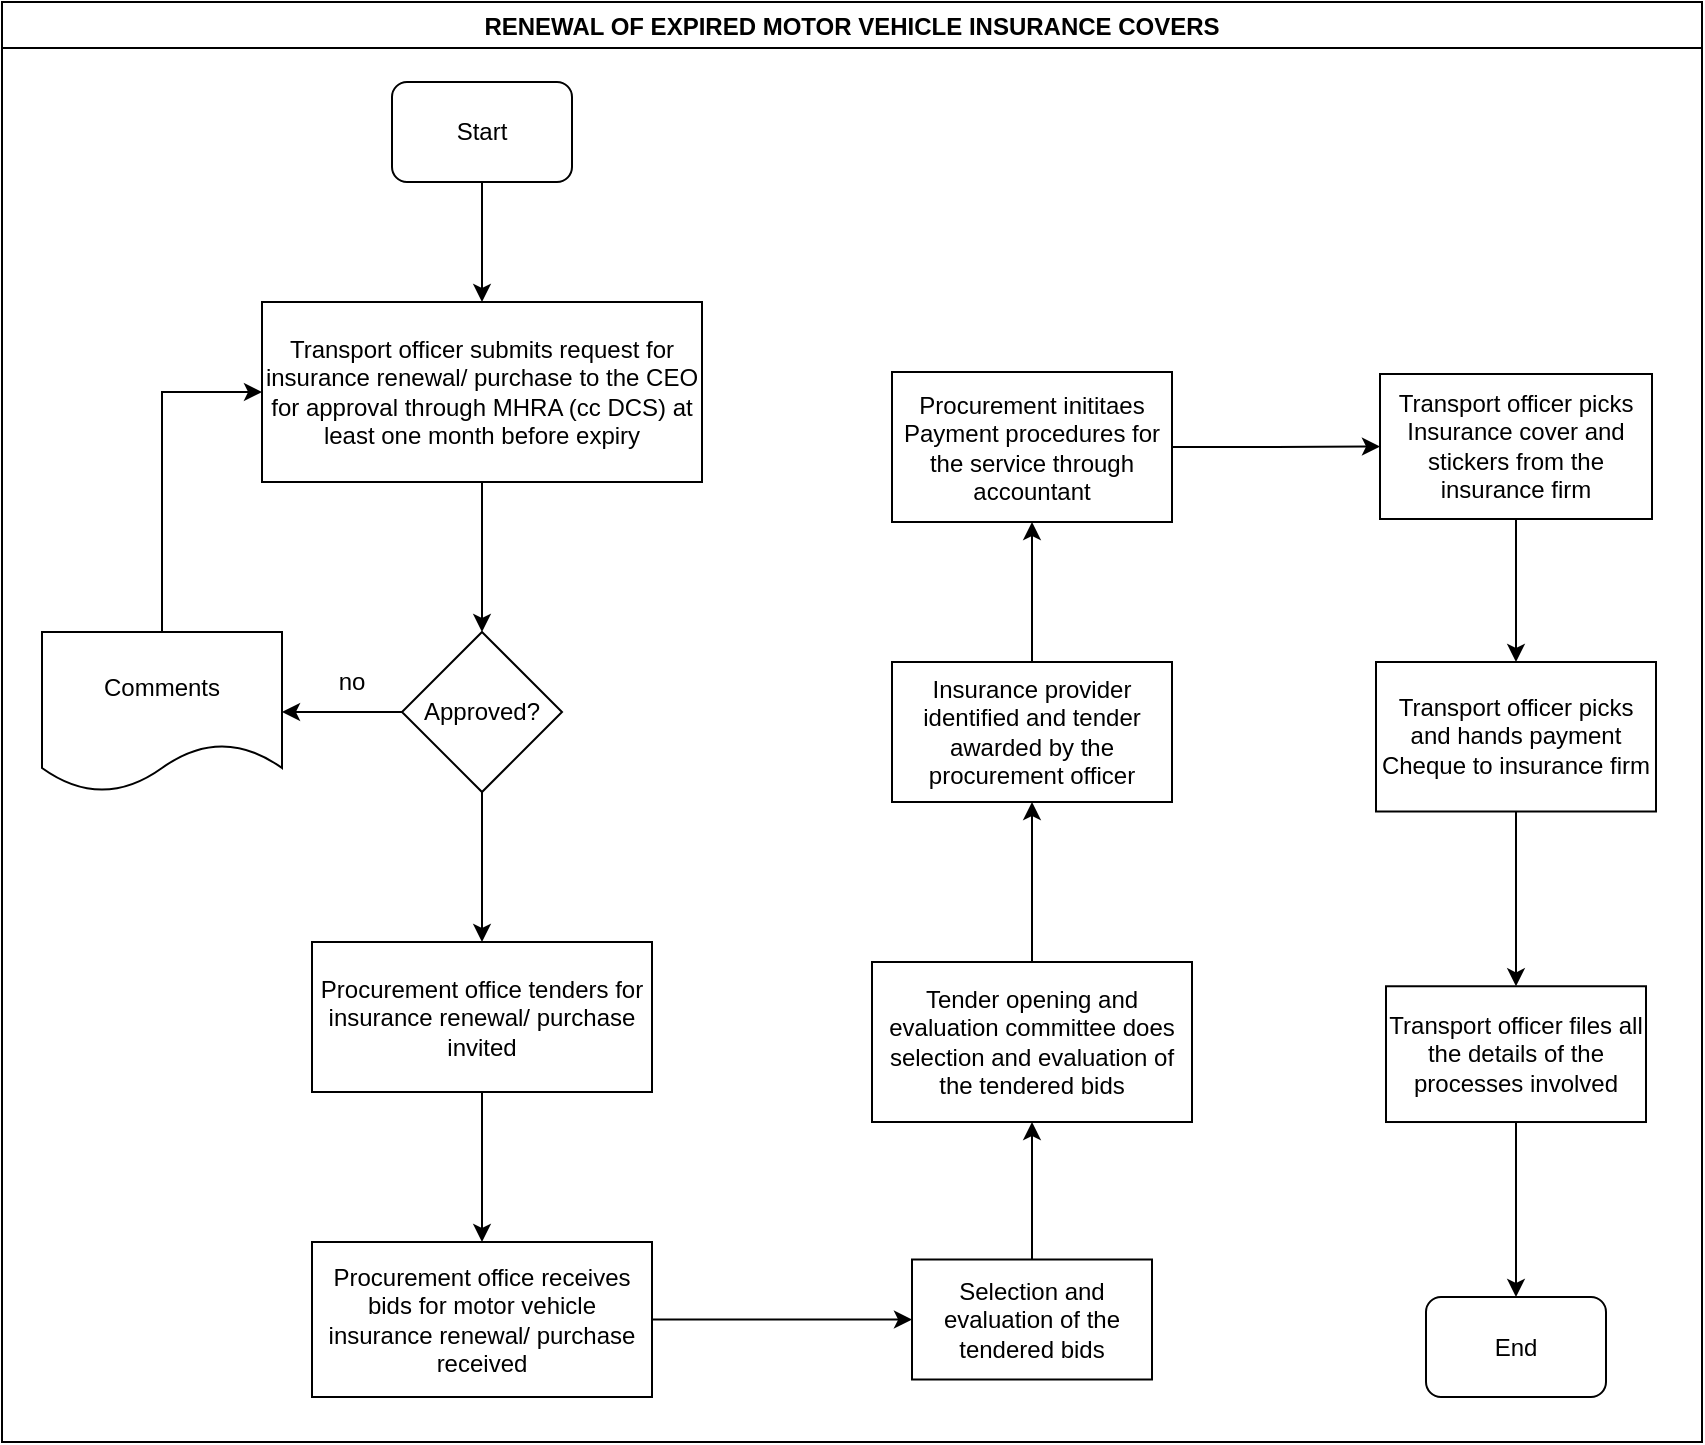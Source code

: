 <mxfile version="14.2.2" type="github">
  <diagram id="iqVK5lA826jD5fNl6_VV" name="Page-1">
    <mxGraphModel dx="1038" dy="547" grid="1" gridSize="10" guides="1" tooltips="1" connect="1" arrows="1" fold="1" page="1" pageScale="1" pageWidth="1169" pageHeight="827" math="0" shadow="0">
      <root>
        <mxCell id="0" />
        <mxCell id="1" parent="0" />
        <mxCell id="e-Jlp6g5yajtnd1_zxyd-1" value="RENEWAL OF EXPIRED MOTOR VEHICLE INSURANCE COVERS" style="swimlane;" parent="1" vertex="1">
          <mxGeometry x="10" y="10" width="850" height="720" as="geometry" />
        </mxCell>
        <mxCell id="e-Jlp6g5yajtnd1_zxyd-2" value="Start" style="rounded=1;whiteSpace=wrap;html=1;" parent="e-Jlp6g5yajtnd1_zxyd-1" vertex="1">
          <mxGeometry x="195" y="40" width="90" height="50" as="geometry" />
        </mxCell>
        <mxCell id="e-Jlp6g5yajtnd1_zxyd-5" value="Transport officer submits request for insurance renewal/ purchase to the CEO for approval through MHRA (cc DCS) at least one month before expiry" style="rounded=0;whiteSpace=wrap;html=1;" parent="e-Jlp6g5yajtnd1_zxyd-1" vertex="1">
          <mxGeometry x="130" y="150" width="220" height="90" as="geometry" />
        </mxCell>
        <mxCell id="e-Jlp6g5yajtnd1_zxyd-4" value="" style="edgeStyle=orthogonalEdgeStyle;rounded=0;orthogonalLoop=1;jettySize=auto;html=1;" parent="e-Jlp6g5yajtnd1_zxyd-1" source="e-Jlp6g5yajtnd1_zxyd-2" target="e-Jlp6g5yajtnd1_zxyd-5" edge="1">
          <mxGeometry relative="1" as="geometry">
            <mxPoint x="240" y="165" as="targetPoint" />
          </mxGeometry>
        </mxCell>
        <mxCell id="e-Jlp6g5yajtnd1_zxyd-12" value="no" style="text;html=1;strokeColor=none;fillColor=none;align=center;verticalAlign=middle;whiteSpace=wrap;rounded=0;" parent="e-Jlp6g5yajtnd1_zxyd-1" vertex="1">
          <mxGeometry x="155" y="330" width="40" height="20" as="geometry" />
        </mxCell>
        <mxCell id="e-Jlp6g5yajtnd1_zxyd-13" value="Procurement office tenders for insurance renewal/ purchase invited" style="whiteSpace=wrap;html=1;rounded=0;" parent="e-Jlp6g5yajtnd1_zxyd-1" vertex="1">
          <mxGeometry x="155" y="470" width="170" height="75" as="geometry" />
        </mxCell>
        <mxCell id="e-Jlp6g5yajtnd1_zxyd-15" value="Procurement office receives bids for motor vehicle insurance renewal/ purchase received" style="whiteSpace=wrap;html=1;rounded=0;" parent="e-Jlp6g5yajtnd1_zxyd-1" vertex="1">
          <mxGeometry x="155" y="620" width="170" height="77.5" as="geometry" />
        </mxCell>
        <mxCell id="e-Jlp6g5yajtnd1_zxyd-16" value="" style="edgeStyle=orthogonalEdgeStyle;rounded=0;orthogonalLoop=1;jettySize=auto;html=1;" parent="e-Jlp6g5yajtnd1_zxyd-1" source="e-Jlp6g5yajtnd1_zxyd-13" target="e-Jlp6g5yajtnd1_zxyd-15" edge="1">
          <mxGeometry relative="1" as="geometry" />
        </mxCell>
        <mxCell id="e-Jlp6g5yajtnd1_zxyd-17" value="Selection and evaluation of the tendered bids" style="whiteSpace=wrap;html=1;rounded=0;" parent="e-Jlp6g5yajtnd1_zxyd-1" vertex="1">
          <mxGeometry x="455" y="628.75" width="120" height="60" as="geometry" />
        </mxCell>
        <mxCell id="e-Jlp6g5yajtnd1_zxyd-18" value="" style="edgeStyle=orthogonalEdgeStyle;rounded=0;orthogonalLoop=1;jettySize=auto;html=1;" parent="e-Jlp6g5yajtnd1_zxyd-1" source="e-Jlp6g5yajtnd1_zxyd-15" target="e-Jlp6g5yajtnd1_zxyd-17" edge="1">
          <mxGeometry relative="1" as="geometry" />
        </mxCell>
        <mxCell id="e-Jlp6g5yajtnd1_zxyd-33" value="End" style="rounded=1;whiteSpace=wrap;html=1;" parent="e-Jlp6g5yajtnd1_zxyd-1" vertex="1">
          <mxGeometry x="712" y="647.5" width="90" height="50" as="geometry" />
        </mxCell>
        <mxCell id="e-Jlp6g5yajtnd1_zxyd-9" value="" style="edgeStyle=orthogonalEdgeStyle;rounded=0;orthogonalLoop=1;jettySize=auto;html=1;" parent="1" source="e-Jlp6g5yajtnd1_zxyd-6" target="e-Jlp6g5yajtnd1_zxyd-8" edge="1">
          <mxGeometry relative="1" as="geometry" />
        </mxCell>
        <mxCell id="e-Jlp6g5yajtnd1_zxyd-14" value="" style="edgeStyle=orthogonalEdgeStyle;rounded=0;orthogonalLoop=1;jettySize=auto;html=1;" parent="1" source="e-Jlp6g5yajtnd1_zxyd-6" target="e-Jlp6g5yajtnd1_zxyd-13" edge="1">
          <mxGeometry relative="1" as="geometry" />
        </mxCell>
        <mxCell id="e-Jlp6g5yajtnd1_zxyd-6" value="Approved?" style="rhombus;whiteSpace=wrap;html=1;rounded=0;" parent="1" vertex="1">
          <mxGeometry x="210" y="325" width="80" height="80" as="geometry" />
        </mxCell>
        <mxCell id="e-Jlp6g5yajtnd1_zxyd-7" value="" style="edgeStyle=orthogonalEdgeStyle;rounded=0;orthogonalLoop=1;jettySize=auto;html=1;" parent="1" source="e-Jlp6g5yajtnd1_zxyd-5" target="e-Jlp6g5yajtnd1_zxyd-6" edge="1">
          <mxGeometry relative="1" as="geometry" />
        </mxCell>
        <mxCell id="e-Jlp6g5yajtnd1_zxyd-11" value="" style="edgeStyle=orthogonalEdgeStyle;rounded=0;orthogonalLoop=1;jettySize=auto;html=1;entryX=0;entryY=0.5;entryDx=0;entryDy=0;" parent="1" source="e-Jlp6g5yajtnd1_zxyd-8" target="e-Jlp6g5yajtnd1_zxyd-5" edge="1">
          <mxGeometry relative="1" as="geometry">
            <mxPoint x="90" y="245" as="targetPoint" />
            <Array as="points">
              <mxPoint x="90" y="205" />
            </Array>
          </mxGeometry>
        </mxCell>
        <mxCell id="e-Jlp6g5yajtnd1_zxyd-8" value="Comments" style="shape=document;whiteSpace=wrap;html=1;boundedLbl=1;rounded=0;" parent="1" vertex="1">
          <mxGeometry x="30" y="325" width="120" height="80" as="geometry" />
        </mxCell>
        <mxCell id="e-Jlp6g5yajtnd1_zxyd-22" value="" style="edgeStyle=orthogonalEdgeStyle;rounded=0;orthogonalLoop=1;jettySize=auto;html=1;" parent="1" source="e-Jlp6g5yajtnd1_zxyd-19" target="e-Jlp6g5yajtnd1_zxyd-21" edge="1">
          <mxGeometry relative="1" as="geometry" />
        </mxCell>
        <mxCell id="e-Jlp6g5yajtnd1_zxyd-19" value="Tender opening and evaluation committee does selection and evaluation of the tendered bids" style="whiteSpace=wrap;html=1;rounded=0;" parent="1" vertex="1">
          <mxGeometry x="445" y="490" width="160" height="80" as="geometry" />
        </mxCell>
        <mxCell id="e-Jlp6g5yajtnd1_zxyd-20" value="" style="edgeStyle=orthogonalEdgeStyle;rounded=0;orthogonalLoop=1;jettySize=auto;html=1;" parent="1" source="e-Jlp6g5yajtnd1_zxyd-17" target="e-Jlp6g5yajtnd1_zxyd-19" edge="1">
          <mxGeometry relative="1" as="geometry" />
        </mxCell>
        <mxCell id="e-Jlp6g5yajtnd1_zxyd-24" value="" style="edgeStyle=orthogonalEdgeStyle;rounded=0;orthogonalLoop=1;jettySize=auto;html=1;" parent="1" source="e-Jlp6g5yajtnd1_zxyd-21" target="e-Jlp6g5yajtnd1_zxyd-23" edge="1">
          <mxGeometry relative="1" as="geometry" />
        </mxCell>
        <mxCell id="e-Jlp6g5yajtnd1_zxyd-21" value="Insurance provider identified and tender awarded by the procurement officer" style="whiteSpace=wrap;html=1;rounded=0;" parent="1" vertex="1">
          <mxGeometry x="455" y="340" width="140" height="70" as="geometry" />
        </mxCell>
        <mxCell id="e-Jlp6g5yajtnd1_zxyd-26" value="" style="edgeStyle=orthogonalEdgeStyle;rounded=0;orthogonalLoop=1;jettySize=auto;html=1;" parent="1" source="e-Jlp6g5yajtnd1_zxyd-23" target="e-Jlp6g5yajtnd1_zxyd-25" edge="1">
          <mxGeometry relative="1" as="geometry" />
        </mxCell>
        <mxCell id="e-Jlp6g5yajtnd1_zxyd-23" value="Procurement inititaes Payment procedures for the service through accountant" style="whiteSpace=wrap;html=1;rounded=0;" parent="1" vertex="1">
          <mxGeometry x="455" y="195" width="140" height="75" as="geometry" />
        </mxCell>
        <mxCell id="e-Jlp6g5yajtnd1_zxyd-28" value="" style="edgeStyle=orthogonalEdgeStyle;rounded=0;orthogonalLoop=1;jettySize=auto;html=1;" parent="1" source="e-Jlp6g5yajtnd1_zxyd-25" target="e-Jlp6g5yajtnd1_zxyd-27" edge="1">
          <mxGeometry relative="1" as="geometry" />
        </mxCell>
        <mxCell id="e-Jlp6g5yajtnd1_zxyd-25" value="Transport officer picks Insurance cover and stickers from the insurance firm" style="whiteSpace=wrap;html=1;rounded=0;" parent="1" vertex="1">
          <mxGeometry x="699" y="196" width="136" height="72.5" as="geometry" />
        </mxCell>
        <mxCell id="e-Jlp6g5yajtnd1_zxyd-30" value="" style="edgeStyle=orthogonalEdgeStyle;rounded=0;orthogonalLoop=1;jettySize=auto;html=1;" parent="1" source="e-Jlp6g5yajtnd1_zxyd-27" target="e-Jlp6g5yajtnd1_zxyd-29" edge="1">
          <mxGeometry relative="1" as="geometry" />
        </mxCell>
        <mxCell id="e-Jlp6g5yajtnd1_zxyd-27" value="Transport officer picks and hands payment Cheque to insurance firm" style="whiteSpace=wrap;html=1;rounded=0;" parent="1" vertex="1">
          <mxGeometry x="697" y="340" width="140" height="74.75" as="geometry" />
        </mxCell>
        <mxCell id="e-Jlp6g5yajtnd1_zxyd-32" value="" style="edgeStyle=orthogonalEdgeStyle;rounded=0;orthogonalLoop=1;jettySize=auto;html=1;entryX=0.5;entryY=0;entryDx=0;entryDy=0;" parent="1" source="e-Jlp6g5yajtnd1_zxyd-29" target="e-Jlp6g5yajtnd1_zxyd-33" edge="1">
          <mxGeometry relative="1" as="geometry">
            <mxPoint x="767" y="653.95" as="targetPoint" />
          </mxGeometry>
        </mxCell>
        <mxCell id="e-Jlp6g5yajtnd1_zxyd-29" value="Transport officer files all the details of the processes involved" style="whiteSpace=wrap;html=1;rounded=0;" parent="1" vertex="1">
          <mxGeometry x="702" y="502.13" width="130" height="67.88" as="geometry" />
        </mxCell>
      </root>
    </mxGraphModel>
  </diagram>
</mxfile>
